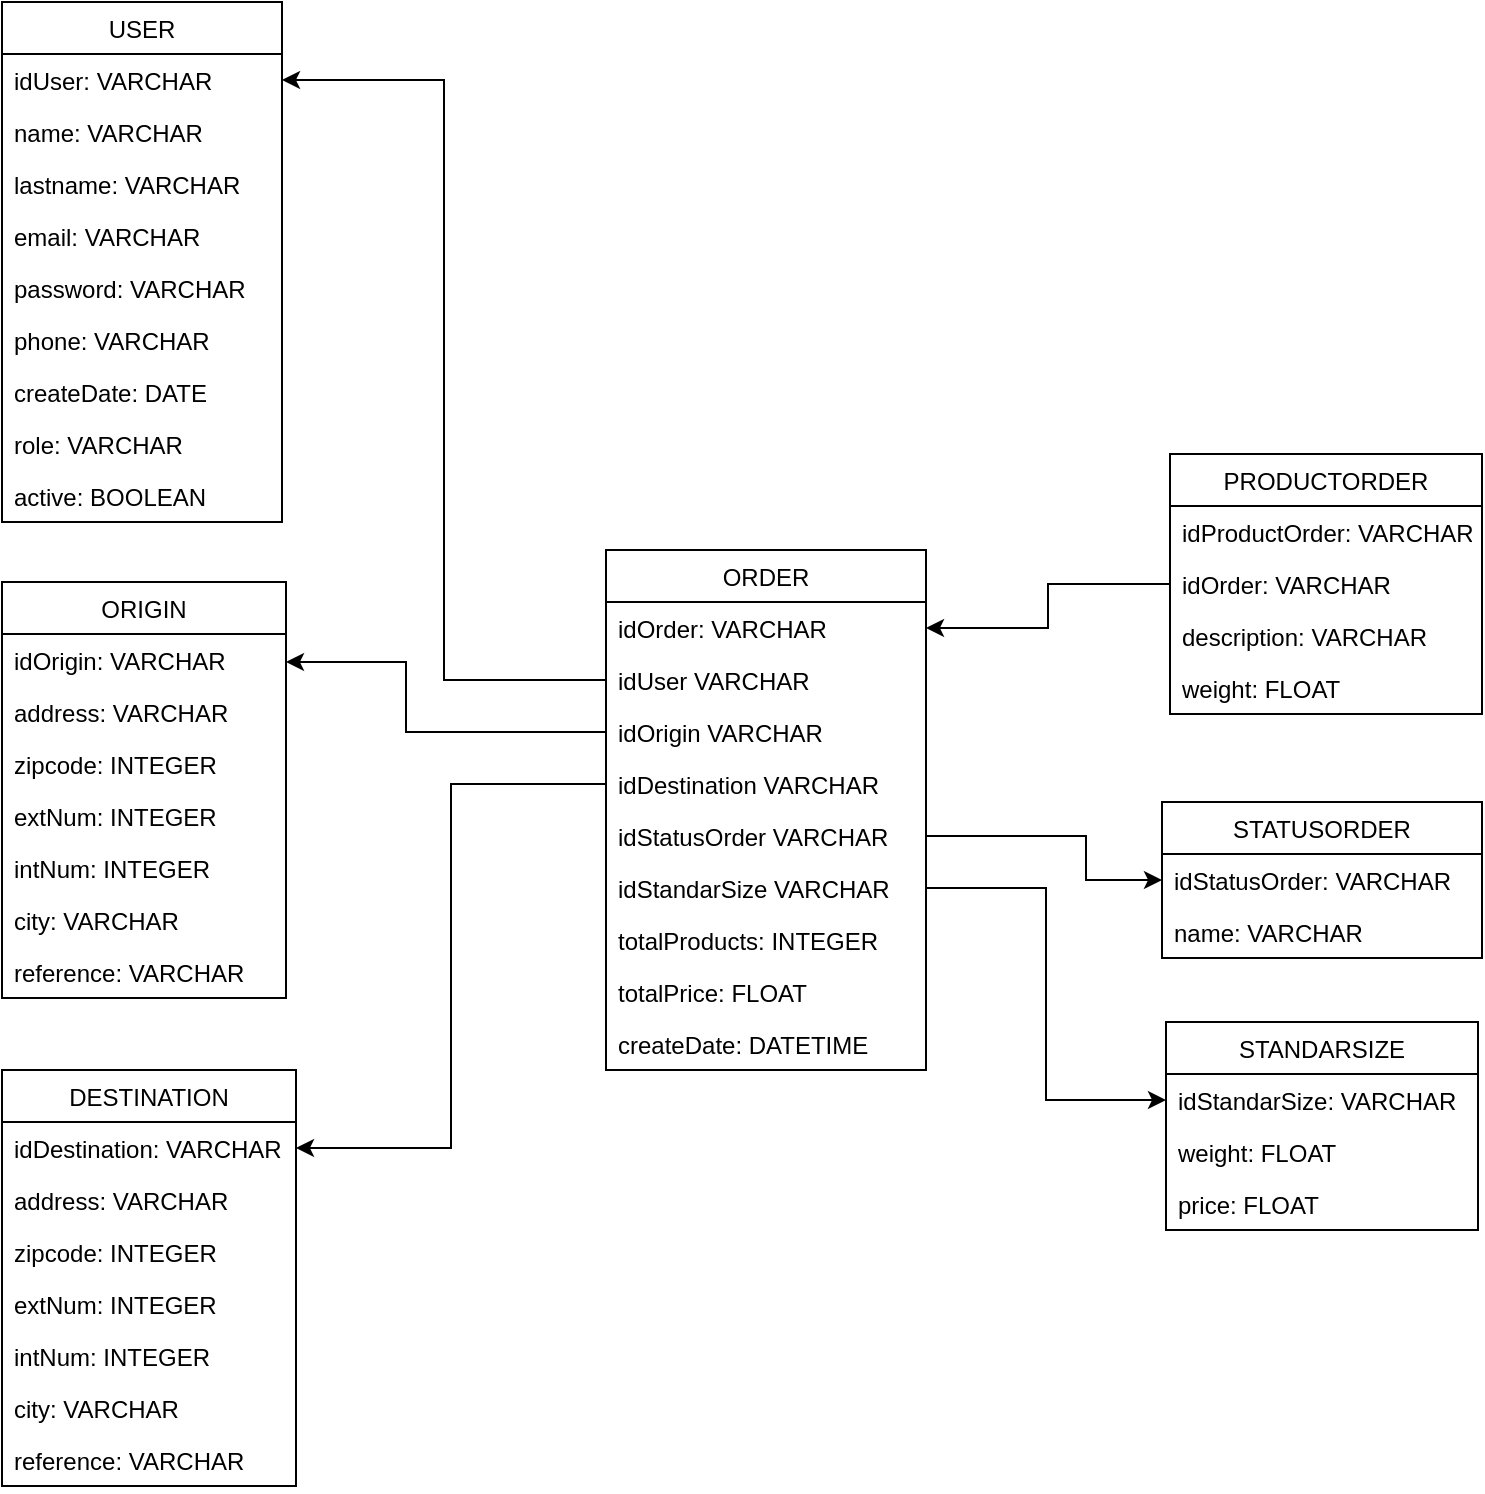 <mxfile version="20.3.0" type="device"><diagram id="YJCSo8VrHJ2tC228JZzK" name="Page-1"><mxGraphModel dx="865" dy="1743" grid="1" gridSize="10" guides="1" tooltips="1" connect="1" arrows="1" fold="1" page="1" pageScale="1" pageWidth="827" pageHeight="1169" math="0" shadow="0"><root><mxCell id="0"/><mxCell id="1" parent="0"/><mxCell id="IvrGxtyAHWDXZyv6rzGN-23" value="USER" style="swimlane;fontStyle=0;childLayout=stackLayout;horizontal=1;startSize=26;fillColor=none;horizontalStack=0;resizeParent=1;resizeParentMax=0;resizeLast=0;collapsible=1;marginBottom=0;" parent="1" vertex="1"><mxGeometry x="238" y="-330" width="140" height="260" as="geometry"/></mxCell><mxCell id="IvrGxtyAHWDXZyv6rzGN-24" value="idUser: VARCHAR" style="text;strokeColor=none;fillColor=none;align=left;verticalAlign=top;spacingLeft=4;spacingRight=4;overflow=hidden;rotatable=0;points=[[0,0.5],[1,0.5]];portConstraint=eastwest;" parent="IvrGxtyAHWDXZyv6rzGN-23" vertex="1"><mxGeometry y="26" width="140" height="26" as="geometry"/></mxCell><mxCell id="6IofJE_C0OzY51tuT3Iw-2" value="name: VARCHAR" style="text;strokeColor=none;fillColor=none;align=left;verticalAlign=top;spacingLeft=4;spacingRight=4;overflow=hidden;rotatable=0;points=[[0,0.5],[1,0.5]];portConstraint=eastwest;fontStyle=0" parent="IvrGxtyAHWDXZyv6rzGN-23" vertex="1"><mxGeometry y="52" width="140" height="26" as="geometry"/></mxCell><mxCell id="6IofJE_C0OzY51tuT3Iw-3" value="lastname: VARCHAR" style="text;strokeColor=none;fillColor=none;align=left;verticalAlign=top;spacingLeft=4;spacingRight=4;overflow=hidden;rotatable=0;points=[[0,0.5],[1,0.5]];portConstraint=eastwest;" parent="IvrGxtyAHWDXZyv6rzGN-23" vertex="1"><mxGeometry y="78" width="140" height="26" as="geometry"/></mxCell><mxCell id="6IofJE_C0OzY51tuT3Iw-4" value="email: VARCHAR " style="text;strokeColor=none;fillColor=none;align=left;verticalAlign=top;spacingLeft=4;spacingRight=4;overflow=hidden;rotatable=0;points=[[0,0.5],[1,0.5]];portConstraint=eastwest;" parent="IvrGxtyAHWDXZyv6rzGN-23" vertex="1"><mxGeometry y="104" width="140" height="26" as="geometry"/></mxCell><mxCell id="6IofJE_C0OzY51tuT3Iw-5" value="password: VARCHAR" style="text;strokeColor=none;fillColor=none;align=left;verticalAlign=top;spacingLeft=4;spacingRight=4;overflow=hidden;rotatable=0;points=[[0,0.5],[1,0.5]];portConstraint=eastwest;" parent="IvrGxtyAHWDXZyv6rzGN-23" vertex="1"><mxGeometry y="130" width="140" height="26" as="geometry"/></mxCell><mxCell id="6IofJE_C0OzY51tuT3Iw-6" value="phone: VARCHAR" style="text;strokeColor=none;fillColor=none;align=left;verticalAlign=top;spacingLeft=4;spacingRight=4;overflow=hidden;rotatable=0;points=[[0,0.5],[1,0.5]];portConstraint=eastwest;" parent="IvrGxtyAHWDXZyv6rzGN-23" vertex="1"><mxGeometry y="156" width="140" height="26" as="geometry"/></mxCell><mxCell id="6IofJE_C0OzY51tuT3Iw-1" value="createDate: DATE" style="text;strokeColor=none;fillColor=none;align=left;verticalAlign=top;spacingLeft=4;spacingRight=4;overflow=hidden;rotatable=0;points=[[0,0.5],[1,0.5]];portConstraint=eastwest;" parent="IvrGxtyAHWDXZyv6rzGN-23" vertex="1"><mxGeometry y="182" width="140" height="26" as="geometry"/></mxCell><mxCell id="6IofJE_C0OzY51tuT3Iw-8" value="role: VARCHAR " style="text;strokeColor=none;fillColor=none;align=left;verticalAlign=top;spacingLeft=4;spacingRight=4;overflow=hidden;rotatable=0;points=[[0,0.5],[1,0.5]];portConstraint=eastwest;" parent="IvrGxtyAHWDXZyv6rzGN-23" vertex="1"><mxGeometry y="208" width="140" height="26" as="geometry"/></mxCell><mxCell id="6IofJE_C0OzY51tuT3Iw-7" value="active: BOOLEAN" style="text;strokeColor=none;fillColor=none;align=left;verticalAlign=top;spacingLeft=4;spacingRight=4;overflow=hidden;rotatable=0;points=[[0,0.5],[1,0.5]];portConstraint=eastwest;" parent="IvrGxtyAHWDXZyv6rzGN-23" vertex="1"><mxGeometry y="234" width="140" height="26" as="geometry"/></mxCell><mxCell id="6IofJE_C0OzY51tuT3Iw-9" value="STATUSORDER" style="swimlane;fontStyle=0;childLayout=stackLayout;horizontal=1;startSize=26;fillColor=none;horizontalStack=0;resizeParent=1;resizeParentMax=0;resizeLast=0;collapsible=1;marginBottom=0;" parent="1" vertex="1"><mxGeometry x="818" y="70" width="160" height="78" as="geometry"/></mxCell><mxCell id="6IofJE_C0OzY51tuT3Iw-10" value="idStatusOrder: VARCHAR" style="text;strokeColor=none;fillColor=none;align=left;verticalAlign=top;spacingLeft=4;spacingRight=4;overflow=hidden;rotatable=0;points=[[0,0.5],[1,0.5]];portConstraint=eastwest;" parent="6IofJE_C0OzY51tuT3Iw-9" vertex="1"><mxGeometry y="26" width="160" height="26" as="geometry"/></mxCell><mxCell id="6IofJE_C0OzY51tuT3Iw-11" value="name: VARCHAR" style="text;strokeColor=none;fillColor=none;align=left;verticalAlign=top;spacingLeft=4;spacingRight=4;overflow=hidden;rotatable=0;points=[[0,0.5],[1,0.5]];portConstraint=eastwest;fontStyle=0" parent="6IofJE_C0OzY51tuT3Iw-9" vertex="1"><mxGeometry y="52" width="160" height="26" as="geometry"/></mxCell><mxCell id="6IofJE_C0OzY51tuT3Iw-19" value="STANDARSIZE" style="swimlane;fontStyle=0;childLayout=stackLayout;horizontal=1;startSize=26;fillColor=none;horizontalStack=0;resizeParent=1;resizeParentMax=0;resizeLast=0;collapsible=1;marginBottom=0;" parent="1" vertex="1"><mxGeometry x="820" y="180" width="156" height="104" as="geometry"/></mxCell><mxCell id="6IofJE_C0OzY51tuT3Iw-20" value="idStandarSize: VARCHAR" style="text;strokeColor=none;fillColor=none;align=left;verticalAlign=top;spacingLeft=4;spacingRight=4;overflow=hidden;rotatable=0;points=[[0,0.5],[1,0.5]];portConstraint=eastwest;" parent="6IofJE_C0OzY51tuT3Iw-19" vertex="1"><mxGeometry y="26" width="156" height="26" as="geometry"/></mxCell><mxCell id="6IofJE_C0OzY51tuT3Iw-21" value="weight: FLOAT" style="text;strokeColor=none;fillColor=none;align=left;verticalAlign=top;spacingLeft=4;spacingRight=4;overflow=hidden;rotatable=0;points=[[0,0.5],[1,0.5]];portConstraint=eastwest;fontStyle=0" parent="6IofJE_C0OzY51tuT3Iw-19" vertex="1"><mxGeometry y="52" width="156" height="26" as="geometry"/></mxCell><mxCell id="6IofJE_C0OzY51tuT3Iw-22" value="price: FLOAT" style="text;strokeColor=none;fillColor=none;align=left;verticalAlign=top;spacingLeft=4;spacingRight=4;overflow=hidden;rotatable=0;points=[[0,0.5],[1,0.5]];portConstraint=eastwest;fontStyle=0" parent="6IofJE_C0OzY51tuT3Iw-19" vertex="1"><mxGeometry y="78" width="156" height="26" as="geometry"/></mxCell><mxCell id="6IofJE_C0OzY51tuT3Iw-23" value="DESTINATION" style="swimlane;fontStyle=0;childLayout=stackLayout;horizontal=1;startSize=26;fillColor=none;horizontalStack=0;resizeParent=1;resizeParentMax=0;resizeLast=0;collapsible=1;marginBottom=0;" parent="1" vertex="1"><mxGeometry x="238" y="204" width="147" height="208" as="geometry"/></mxCell><mxCell id="6IofJE_C0OzY51tuT3Iw-24" value="idDestination: VARCHAR" style="text;strokeColor=none;fillColor=none;align=left;verticalAlign=top;spacingLeft=4;spacingRight=4;overflow=hidden;rotatable=0;points=[[0,0.5],[1,0.5]];portConstraint=eastwest;" parent="6IofJE_C0OzY51tuT3Iw-23" vertex="1"><mxGeometry y="26" width="147" height="26" as="geometry"/></mxCell><mxCell id="6IofJE_C0OzY51tuT3Iw-25" value="address: VARCHAR " style="text;strokeColor=none;fillColor=none;align=left;verticalAlign=top;spacingLeft=4;spacingRight=4;overflow=hidden;rotatable=0;points=[[0,0.5],[1,0.5]];portConstraint=eastwest;fontStyle=0" parent="6IofJE_C0OzY51tuT3Iw-23" vertex="1"><mxGeometry y="52" width="147" height="26" as="geometry"/></mxCell><mxCell id="6IofJE_C0OzY51tuT3Iw-26" value="zipcode: INTEGER" style="text;strokeColor=none;fillColor=none;align=left;verticalAlign=top;spacingLeft=4;spacingRight=4;overflow=hidden;rotatable=0;points=[[0,0.5],[1,0.5]];portConstraint=eastwest;" parent="6IofJE_C0OzY51tuT3Iw-23" vertex="1"><mxGeometry y="78" width="147" height="26" as="geometry"/></mxCell><mxCell id="6IofJE_C0OzY51tuT3Iw-27" value="extNum: INTEGER" style="text;strokeColor=none;fillColor=none;align=left;verticalAlign=top;spacingLeft=4;spacingRight=4;overflow=hidden;rotatable=0;points=[[0,0.5],[1,0.5]];portConstraint=eastwest;" parent="6IofJE_C0OzY51tuT3Iw-23" vertex="1"><mxGeometry y="104" width="147" height="26" as="geometry"/></mxCell><mxCell id="6IofJE_C0OzY51tuT3Iw-28" value="intNum: INTEGER" style="text;strokeColor=none;fillColor=none;align=left;verticalAlign=top;spacingLeft=4;spacingRight=4;overflow=hidden;rotatable=0;points=[[0,0.5],[1,0.5]];portConstraint=eastwest;" parent="6IofJE_C0OzY51tuT3Iw-23" vertex="1"><mxGeometry y="130" width="147" height="26" as="geometry"/></mxCell><mxCell id="6IofJE_C0OzY51tuT3Iw-29" value="city: VARCHAR" style="text;strokeColor=none;fillColor=none;align=left;verticalAlign=top;spacingLeft=4;spacingRight=4;overflow=hidden;rotatable=0;points=[[0,0.5],[1,0.5]];portConstraint=eastwest;" parent="6IofJE_C0OzY51tuT3Iw-23" vertex="1"><mxGeometry y="156" width="147" height="26" as="geometry"/></mxCell><mxCell id="6IofJE_C0OzY51tuT3Iw-30" value="reference: VARCHAR" style="text;strokeColor=none;fillColor=none;align=left;verticalAlign=top;spacingLeft=4;spacingRight=4;overflow=hidden;rotatable=0;points=[[0,0.5],[1,0.5]];portConstraint=eastwest;" parent="6IofJE_C0OzY51tuT3Iw-23" vertex="1"><mxGeometry y="182" width="147" height="26" as="geometry"/></mxCell><mxCell id="6IofJE_C0OzY51tuT3Iw-33" value="ORIGIN" style="swimlane;fontStyle=0;childLayout=stackLayout;horizontal=1;startSize=26;fillColor=none;horizontalStack=0;resizeParent=1;resizeParentMax=0;resizeLast=0;collapsible=1;marginBottom=0;" parent="1" vertex="1"><mxGeometry x="238" y="-40" width="142" height="208" as="geometry"/></mxCell><mxCell id="6IofJE_C0OzY51tuT3Iw-34" value="idOrigin: VARCHAR" style="text;strokeColor=none;fillColor=none;align=left;verticalAlign=top;spacingLeft=4;spacingRight=4;overflow=hidden;rotatable=0;points=[[0,0.5],[1,0.5]];portConstraint=eastwest;" parent="6IofJE_C0OzY51tuT3Iw-33" vertex="1"><mxGeometry y="26" width="142" height="26" as="geometry"/></mxCell><mxCell id="6IofJE_C0OzY51tuT3Iw-35" value="address: VARCHAR " style="text;strokeColor=none;fillColor=none;align=left;verticalAlign=top;spacingLeft=4;spacingRight=4;overflow=hidden;rotatable=0;points=[[0,0.5],[1,0.5]];portConstraint=eastwest;fontStyle=0" parent="6IofJE_C0OzY51tuT3Iw-33" vertex="1"><mxGeometry y="52" width="142" height="26" as="geometry"/></mxCell><mxCell id="6IofJE_C0OzY51tuT3Iw-36" value="zipcode: INTEGER" style="text;strokeColor=none;fillColor=none;align=left;verticalAlign=top;spacingLeft=4;spacingRight=4;overflow=hidden;rotatable=0;points=[[0,0.5],[1,0.5]];portConstraint=eastwest;" parent="6IofJE_C0OzY51tuT3Iw-33" vertex="1"><mxGeometry y="78" width="142" height="26" as="geometry"/></mxCell><mxCell id="6IofJE_C0OzY51tuT3Iw-37" value="extNum: INTEGER" style="text;strokeColor=none;fillColor=none;align=left;verticalAlign=top;spacingLeft=4;spacingRight=4;overflow=hidden;rotatable=0;points=[[0,0.5],[1,0.5]];portConstraint=eastwest;" parent="6IofJE_C0OzY51tuT3Iw-33" vertex="1"><mxGeometry y="104" width="142" height="26" as="geometry"/></mxCell><mxCell id="6IofJE_C0OzY51tuT3Iw-38" value="intNum: INTEGER" style="text;strokeColor=none;fillColor=none;align=left;verticalAlign=top;spacingLeft=4;spacingRight=4;overflow=hidden;rotatable=0;points=[[0,0.5],[1,0.5]];portConstraint=eastwest;" parent="6IofJE_C0OzY51tuT3Iw-33" vertex="1"><mxGeometry y="130" width="142" height="26" as="geometry"/></mxCell><mxCell id="6IofJE_C0OzY51tuT3Iw-39" value="city: VARCHAR" style="text;strokeColor=none;fillColor=none;align=left;verticalAlign=top;spacingLeft=4;spacingRight=4;overflow=hidden;rotatable=0;points=[[0,0.5],[1,0.5]];portConstraint=eastwest;" parent="6IofJE_C0OzY51tuT3Iw-33" vertex="1"><mxGeometry y="156" width="142" height="26" as="geometry"/></mxCell><mxCell id="6IofJE_C0OzY51tuT3Iw-40" value="reference: VARCHAR" style="text;strokeColor=none;fillColor=none;align=left;verticalAlign=top;spacingLeft=4;spacingRight=4;overflow=hidden;rotatable=0;points=[[0,0.5],[1,0.5]];portConstraint=eastwest;" parent="6IofJE_C0OzY51tuT3Iw-33" vertex="1"><mxGeometry y="182" width="142" height="26" as="geometry"/></mxCell><mxCell id="6IofJE_C0OzY51tuT3Iw-41" value="ORDER" style="swimlane;fontStyle=0;childLayout=stackLayout;horizontal=1;startSize=26;fillColor=none;horizontalStack=0;resizeParent=1;resizeParentMax=0;resizeLast=0;collapsible=1;marginBottom=0;" parent="1" vertex="1"><mxGeometry x="540" y="-56" width="160" height="260" as="geometry"/></mxCell><mxCell id="6IofJE_C0OzY51tuT3Iw-42" value="idOrder: VARCHAR" style="text;strokeColor=none;fillColor=none;align=left;verticalAlign=top;spacingLeft=4;spacingRight=4;overflow=hidden;rotatable=0;points=[[0,0.5],[1,0.5]];portConstraint=eastwest;" parent="6IofJE_C0OzY51tuT3Iw-41" vertex="1"><mxGeometry y="26" width="160" height="26" as="geometry"/></mxCell><mxCell id="6IofJE_C0OzY51tuT3Iw-43" value="idUser VARCHAR" style="text;strokeColor=none;fillColor=none;align=left;verticalAlign=top;spacingLeft=4;spacingRight=4;overflow=hidden;rotatable=0;points=[[0,0.5],[1,0.5]];portConstraint=eastwest;fontStyle=0" parent="6IofJE_C0OzY51tuT3Iw-41" vertex="1"><mxGeometry y="52" width="160" height="26" as="geometry"/></mxCell><mxCell id="6IofJE_C0OzY51tuT3Iw-44" value="idOrigin VARCHAR" style="text;strokeColor=none;fillColor=none;align=left;verticalAlign=top;spacingLeft=4;spacingRight=4;overflow=hidden;rotatable=0;points=[[0,0.5],[1,0.5]];portConstraint=eastwest;" parent="6IofJE_C0OzY51tuT3Iw-41" vertex="1"><mxGeometry y="78" width="160" height="26" as="geometry"/></mxCell><mxCell id="6IofJE_C0OzY51tuT3Iw-45" value="idDestination VARCHAR" style="text;strokeColor=none;fillColor=none;align=left;verticalAlign=top;spacingLeft=4;spacingRight=4;overflow=hidden;rotatable=0;points=[[0,0.5],[1,0.5]];portConstraint=eastwest;" parent="6IofJE_C0OzY51tuT3Iw-41" vertex="1"><mxGeometry y="104" width="160" height="26" as="geometry"/></mxCell><mxCell id="6IofJE_C0OzY51tuT3Iw-46" value="idStatusOrder VARCHAR" style="text;strokeColor=none;fillColor=none;align=left;verticalAlign=top;spacingLeft=4;spacingRight=4;overflow=hidden;rotatable=0;points=[[0,0.5],[1,0.5]];portConstraint=eastwest;" parent="6IofJE_C0OzY51tuT3Iw-41" vertex="1"><mxGeometry y="130" width="160" height="26" as="geometry"/></mxCell><mxCell id="6IofJE_C0OzY51tuT3Iw-47" value="idStandarSize VARCHAR" style="text;strokeColor=none;fillColor=none;align=left;verticalAlign=top;spacingLeft=4;spacingRight=4;overflow=hidden;rotatable=0;points=[[0,0.5],[1,0.5]];portConstraint=eastwest;" parent="6IofJE_C0OzY51tuT3Iw-41" vertex="1"><mxGeometry y="156" width="160" height="26" as="geometry"/></mxCell><mxCell id="bn8DKIOejQXyRPeFQipn-1" value="totalProducts: INTEGER" style="text;strokeColor=none;fillColor=none;align=left;verticalAlign=top;spacingLeft=4;spacingRight=4;overflow=hidden;rotatable=0;points=[[0,0.5],[1,0.5]];portConstraint=eastwest;" vertex="1" parent="6IofJE_C0OzY51tuT3Iw-41"><mxGeometry y="182" width="160" height="26" as="geometry"/></mxCell><mxCell id="6IofJE_C0OzY51tuT3Iw-48" value="totalPrice: FLOAT" style="text;strokeColor=none;fillColor=none;align=left;verticalAlign=top;spacingLeft=4;spacingRight=4;overflow=hidden;rotatable=0;points=[[0,0.5],[1,0.5]];portConstraint=eastwest;" parent="6IofJE_C0OzY51tuT3Iw-41" vertex="1"><mxGeometry y="208" width="160" height="26" as="geometry"/></mxCell><mxCell id="6IofJE_C0OzY51tuT3Iw-49" value="createDate: DATETIME" style="text;strokeColor=none;fillColor=none;align=left;verticalAlign=top;spacingLeft=4;spacingRight=4;overflow=hidden;rotatable=0;points=[[0,0.5],[1,0.5]];portConstraint=eastwest;" parent="6IofJE_C0OzY51tuT3Iw-41" vertex="1"><mxGeometry y="234" width="160" height="26" as="geometry"/></mxCell><mxCell id="6IofJE_C0OzY51tuT3Iw-51" style="edgeStyle=orthogonalEdgeStyle;rounded=0;orthogonalLoop=1;jettySize=auto;html=1;" parent="1" source="6IofJE_C0OzY51tuT3Iw-43" target="IvrGxtyAHWDXZyv6rzGN-24" edge="1"><mxGeometry relative="1" as="geometry"/></mxCell><mxCell id="6IofJE_C0OzY51tuT3Iw-52" style="edgeStyle=orthogonalEdgeStyle;rounded=0;orthogonalLoop=1;jettySize=auto;html=1;" parent="1" source="6IofJE_C0OzY51tuT3Iw-44" target="6IofJE_C0OzY51tuT3Iw-34" edge="1"><mxGeometry relative="1" as="geometry"><mxPoint x="480" y="35.0" as="targetPoint"/><Array as="points"><mxPoint x="440" y="35"/><mxPoint x="440"/></Array></mxGeometry></mxCell><mxCell id="6IofJE_C0OzY51tuT3Iw-55" style="edgeStyle=orthogonalEdgeStyle;rounded=0;orthogonalLoop=1;jettySize=auto;html=1;entryX=1;entryY=0.5;entryDx=0;entryDy=0;" parent="1" source="6IofJE_C0OzY51tuT3Iw-45" target="6IofJE_C0OzY51tuT3Iw-24" edge="1"><mxGeometry relative="1" as="geometry"/></mxCell><mxCell id="6IofJE_C0OzY51tuT3Iw-58" style="edgeStyle=orthogonalEdgeStyle;rounded=0;orthogonalLoop=1;jettySize=auto;html=1;entryX=0;entryY=0.5;entryDx=0;entryDy=0;" parent="1" source="6IofJE_C0OzY51tuT3Iw-46" target="6IofJE_C0OzY51tuT3Iw-10" edge="1"><mxGeometry relative="1" as="geometry"><Array as="points"><mxPoint x="780" y="87"/><mxPoint x="780" y="109"/></Array></mxGeometry></mxCell><mxCell id="6IofJE_C0OzY51tuT3Iw-59" style="edgeStyle=orthogonalEdgeStyle;rounded=0;orthogonalLoop=1;jettySize=auto;html=1;entryX=0;entryY=0.5;entryDx=0;entryDy=0;" parent="1" source="6IofJE_C0OzY51tuT3Iw-47" target="6IofJE_C0OzY51tuT3Iw-20" edge="1"><mxGeometry relative="1" as="geometry"/></mxCell><mxCell id="6IofJE_C0OzY51tuT3Iw-60" value="PRODUCTORDER" style="swimlane;fontStyle=0;childLayout=stackLayout;horizontal=1;startSize=26;fillColor=none;horizontalStack=0;resizeParent=1;resizeParentMax=0;resizeLast=0;collapsible=1;marginBottom=0;" parent="1" vertex="1"><mxGeometry x="822" y="-104" width="156" height="130" as="geometry"/></mxCell><mxCell id="6IofJE_C0OzY51tuT3Iw-61" value="idProductOrder: VARCHAR" style="text;strokeColor=none;fillColor=none;align=left;verticalAlign=top;spacingLeft=4;spacingRight=4;overflow=hidden;rotatable=0;points=[[0,0.5],[1,0.5]];portConstraint=eastwest;" parent="6IofJE_C0OzY51tuT3Iw-60" vertex="1"><mxGeometry y="26" width="156" height="26" as="geometry"/></mxCell><mxCell id="6IofJE_C0OzY51tuT3Iw-62" value="idOrder: VARCHAR" style="text;strokeColor=none;fillColor=none;align=left;verticalAlign=top;spacingLeft=4;spacingRight=4;overflow=hidden;rotatable=0;points=[[0,0.5],[1,0.5]];portConstraint=eastwest;fontStyle=0" parent="6IofJE_C0OzY51tuT3Iw-60" vertex="1"><mxGeometry y="52" width="156" height="26" as="geometry"/></mxCell><mxCell id="6IofJE_C0OzY51tuT3Iw-63" value="description: VARCHAR" style="text;strokeColor=none;fillColor=none;align=left;verticalAlign=top;spacingLeft=4;spacingRight=4;overflow=hidden;rotatable=0;points=[[0,0.5],[1,0.5]];portConstraint=eastwest;fontStyle=0" parent="6IofJE_C0OzY51tuT3Iw-60" vertex="1"><mxGeometry y="78" width="156" height="26" as="geometry"/></mxCell><mxCell id="6IofJE_C0OzY51tuT3Iw-65" value="weight: FLOAT " style="text;strokeColor=none;fillColor=none;align=left;verticalAlign=top;spacingLeft=4;spacingRight=4;overflow=hidden;rotatable=0;points=[[0,0.5],[1,0.5]];portConstraint=eastwest;fontStyle=0" parent="6IofJE_C0OzY51tuT3Iw-60" vertex="1"><mxGeometry y="104" width="156" height="26" as="geometry"/></mxCell><mxCell id="6IofJE_C0OzY51tuT3Iw-64" style="edgeStyle=orthogonalEdgeStyle;rounded=0;orthogonalLoop=1;jettySize=auto;html=1;entryX=1;entryY=0.5;entryDx=0;entryDy=0;" parent="1" source="6IofJE_C0OzY51tuT3Iw-62" target="6IofJE_C0OzY51tuT3Iw-42" edge="1"><mxGeometry relative="1" as="geometry"/></mxCell></root></mxGraphModel></diagram></mxfile>